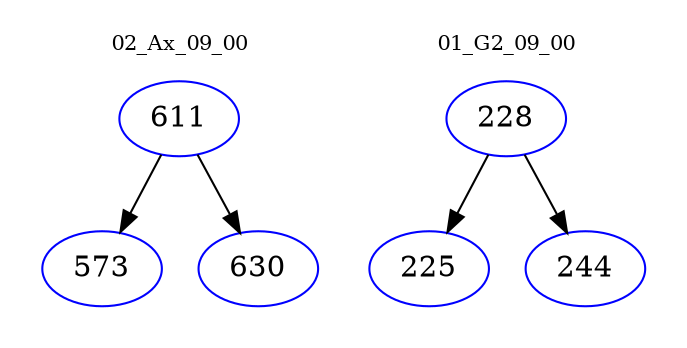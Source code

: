 digraph{
subgraph cluster_0 {
color = white
label = "02_Ax_09_00";
fontsize=10;
T0_611 [label="611", color="blue"]
T0_611 -> T0_573 [color="black"]
T0_573 [label="573", color="blue"]
T0_611 -> T0_630 [color="black"]
T0_630 [label="630", color="blue"]
}
subgraph cluster_1 {
color = white
label = "01_G2_09_00";
fontsize=10;
T1_228 [label="228", color="blue"]
T1_228 -> T1_225 [color="black"]
T1_225 [label="225", color="blue"]
T1_228 -> T1_244 [color="black"]
T1_244 [label="244", color="blue"]
}
}
